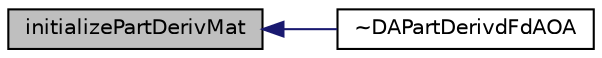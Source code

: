 digraph "initializePartDerivMat"
{
  bgcolor="transparent";
  edge [fontname="Helvetica",fontsize="10",labelfontname="Helvetica",labelfontsize="10"];
  node [fontname="Helvetica",fontsize="10",shape=record];
  rankdir="LR";
  Node22 [label="initializePartDerivMat",height=0.2,width=0.4,color="black", fillcolor="grey75", style="filled", fontcolor="black"];
  Node22 -> Node23 [dir="back",color="midnightblue",fontsize="10",style="solid",fontname="Helvetica"];
  Node23 [label="~DAPartDerivdFdAOA",height=0.2,width=0.4,color="black",URL="$classFoam_1_1DAPartDerivdFdAOA.html#ad54800ba1942b0fe10403f2c6e9b7c58"];
}

